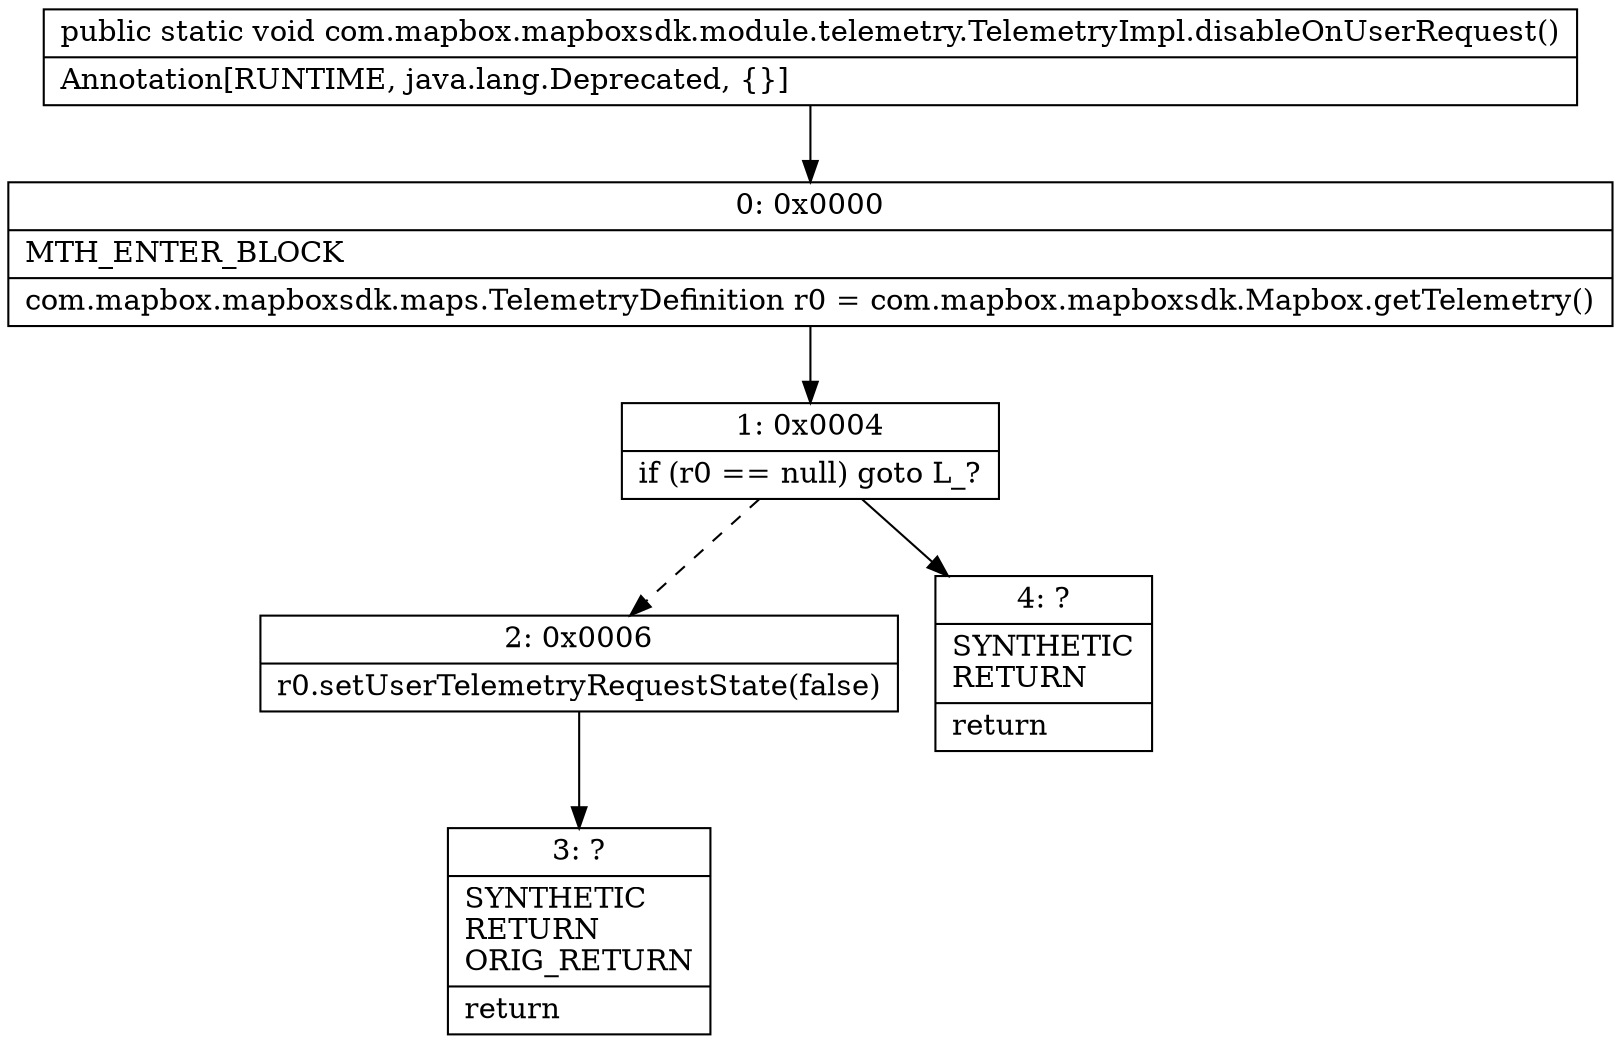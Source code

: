digraph "CFG forcom.mapbox.mapboxsdk.module.telemetry.TelemetryImpl.disableOnUserRequest()V" {
Node_0 [shape=record,label="{0\:\ 0x0000|MTH_ENTER_BLOCK\l|com.mapbox.mapboxsdk.maps.TelemetryDefinition r0 = com.mapbox.mapboxsdk.Mapbox.getTelemetry()\l}"];
Node_1 [shape=record,label="{1\:\ 0x0004|if (r0 == null) goto L_?\l}"];
Node_2 [shape=record,label="{2\:\ 0x0006|r0.setUserTelemetryRequestState(false)\l}"];
Node_3 [shape=record,label="{3\:\ ?|SYNTHETIC\lRETURN\lORIG_RETURN\l|return\l}"];
Node_4 [shape=record,label="{4\:\ ?|SYNTHETIC\lRETURN\l|return\l}"];
MethodNode[shape=record,label="{public static void com.mapbox.mapboxsdk.module.telemetry.TelemetryImpl.disableOnUserRequest()  | Annotation[RUNTIME, java.lang.Deprecated, \{\}]\l}"];
MethodNode -> Node_0;
Node_0 -> Node_1;
Node_1 -> Node_2[style=dashed];
Node_1 -> Node_4;
Node_2 -> Node_3;
}

